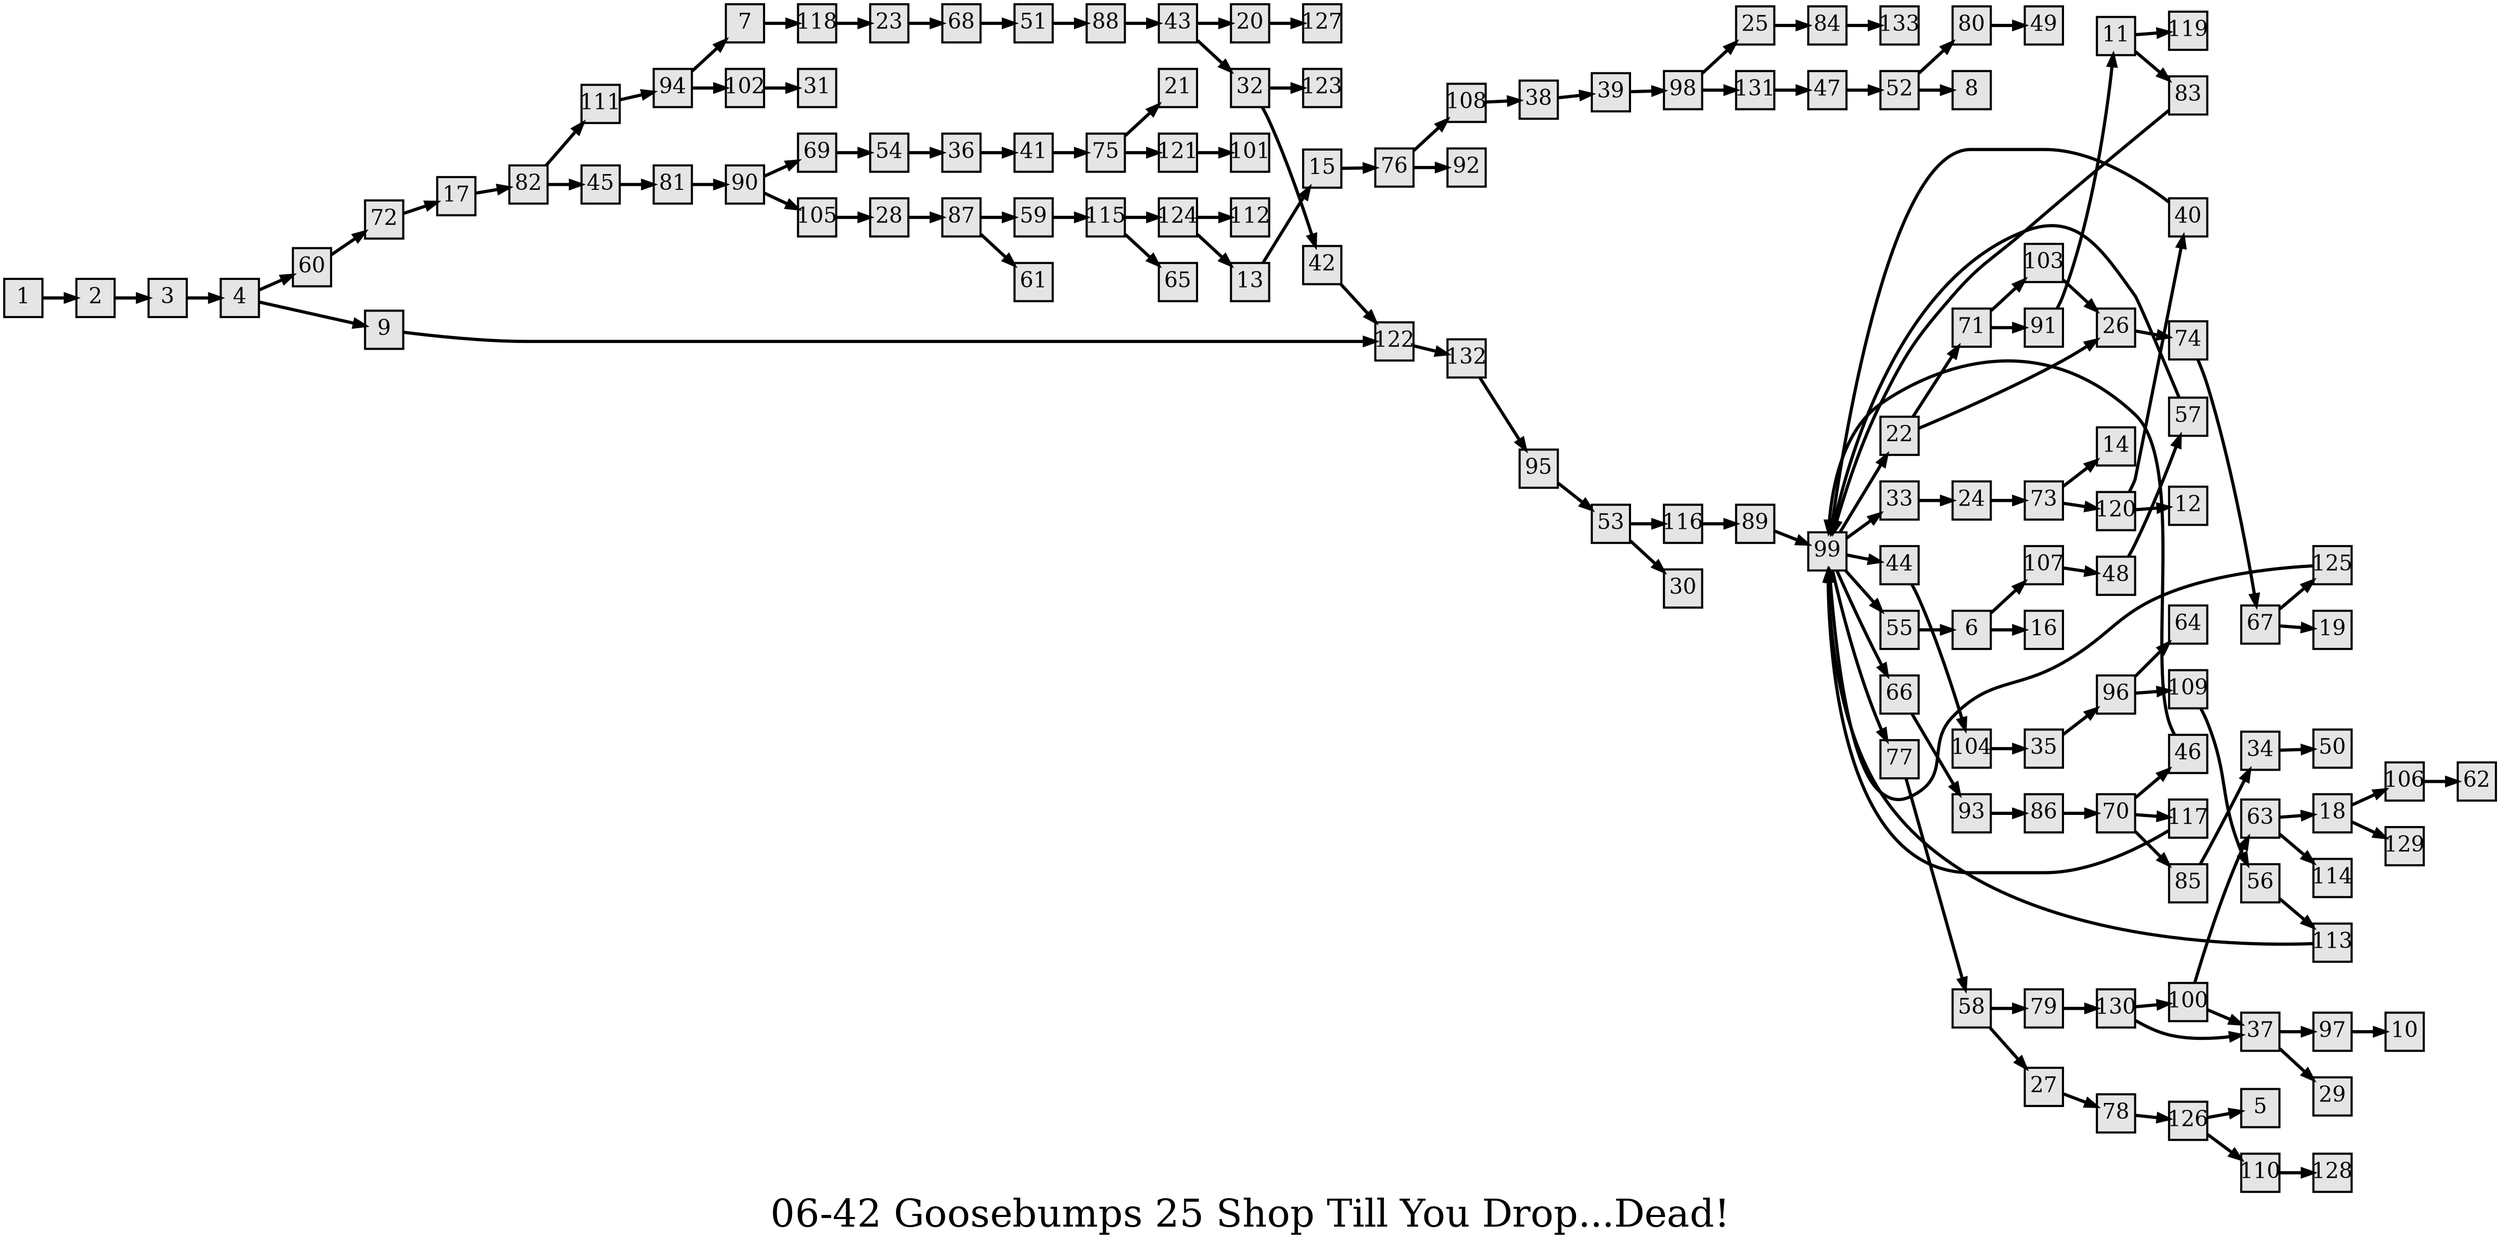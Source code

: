 digraph g{
  graph [ label="06-42 Goosebumps 25 Shop Till You Drop...Dead!" rankdir=LR, ordering=out, fontsize=36, nodesep="0.35", ranksep="0.45"];
  node  [shape=rect, penwidth=2, fontsize=20, style=filled, fillcolor=grey90, margin="0,0", labelfloat=true, regular=true, fixedsize=true];
  edge  [labelfloat=true, penwidth=3, fontsize=12];
  // ---;
  // group  : Katz;
  // id     : 06-42;
  // gbid   : 1223;
  // series : Give Yourself Goosebumps;
  // title  : Shop Till You Drop... Dead!;
  // author : R.L. Stine;
  // credit:;
  // - name : Yee-Ann Wong;
  // role : encoder;
  // date : 2017-08-31;
  // - name : Jeremy Douglass;
  // role : editor;
  // date : 2017-10-19;
  // render:;
  // - name   : small;
  // styles : gvStyles-small.txt;
  // engine : dot;
  // comment: >;
  
  // ---;
  
  // From | To | Label;
  
  1 -> 2;
  2 -> 3;
  3 -> 4;
  4 -> 60;
  4 -> 9;
  6 -> 107;
  6 -> 16;
  7 -> 118;
  9 -> 122;
  11 -> 119;
  11 -> 83;
  13 -> 15;
  15 -> 76;
  17 -> 82;
  18 -> 106;
  18 -> 129;
  20 -> 127;
  22 -> 71;
  22 -> 26;
  23 -> 68;
  24 -> 73;
  25 -> 84;
  26 -> 74;
  27 -> 78;
  28 -> 87;
  32 -> 123;
  32 -> 42;
  33 -> 24;
  34 -> 50;
  35 -> 96;
  36 -> 41;
  37 -> 97;
  37 -> 29;
  38 -> 39;
  39 -> 98;
  40 -> 99;
  41 -> 75;
  42 -> 122;
  43 -> 20;
  43 -> 32;
  44 -> 104;
  45 -> 81;
  46 -> 99;
  47 -> 52;
  48 -> 57;
  51 -> 88;
  52 -> 80;
  52 -> 8;
  53 -> 116;
  53 -> 30;
  54 -> 36;
  55 -> 6;
  56 -> 113;
  57 -> 99;
  58 -> 79;
  58 -> 27;
  59 -> 115;
  60 -> 72;
  63 -> 18;
  63 -> 114;
  66 -> 93;
  67 -> 125;
  67 -> 19;
  68 -> 51;
  69 -> 54;
  70 -> 46;
  70 -> 117;
  70 -> 85;
  71 -> 103;
  71 -> 91;
  72 -> 17;
  73 -> 14;
  73 -> 120;
  74 -> 67;
  75 -> 21;
  75 -> 121;
  76 -> 108;
  76 -> 92;
  77 -> 58;
  78 -> 126;
  79 -> 130;
  80 -> 49;
  81 -> 90;
  82 -> 111;
  82 -> 45;
  83 -> 99;
  84 -> 133;
  85 -> 34;
  86 -> 70;
  87 -> 59;
  87 -> 61;
  88 -> 43;
  89 -> 99;
  90 -> 69;
  90 -> 105;
  91 -> 11;
  93 -> 86;
  94 -> 7;
  94 -> 102;
  95 -> 53;
  96 -> 64;
  96 -> 109;
  97 -> 10;
  98 -> 25;
  98 -> 131;
  99 -> 22;
  99 -> 33;
  99 -> 44;
  99 -> 55;
  99 -> 66;
  99 -> 77;
  100 -> 63;
  100 -> 37;
  102 -> 31;
  103 -> 26;
  104 -> 35;
  105 -> 28;
  106 -> 62;
  107 -> 48;
  108 -> 38;
  109 -> 56;
  110 -> 128;
  111 -> 94;
  113 -> 99;
  115 -> 124;
  115 -> 65;
  116 -> 89;
  117 -> 99;
  118 -> 23;
  120 -> 40;
  120 -> 12;
  121 -> 101;
  122 -> 132;
  124 -> 112;
  124 -> 13;
  125 -> 99;
  126 -> 5;
  126 -> 110;
  130 -> 100;
  130 -> 37;
  131 -> 47;
  132 -> 95;
}

